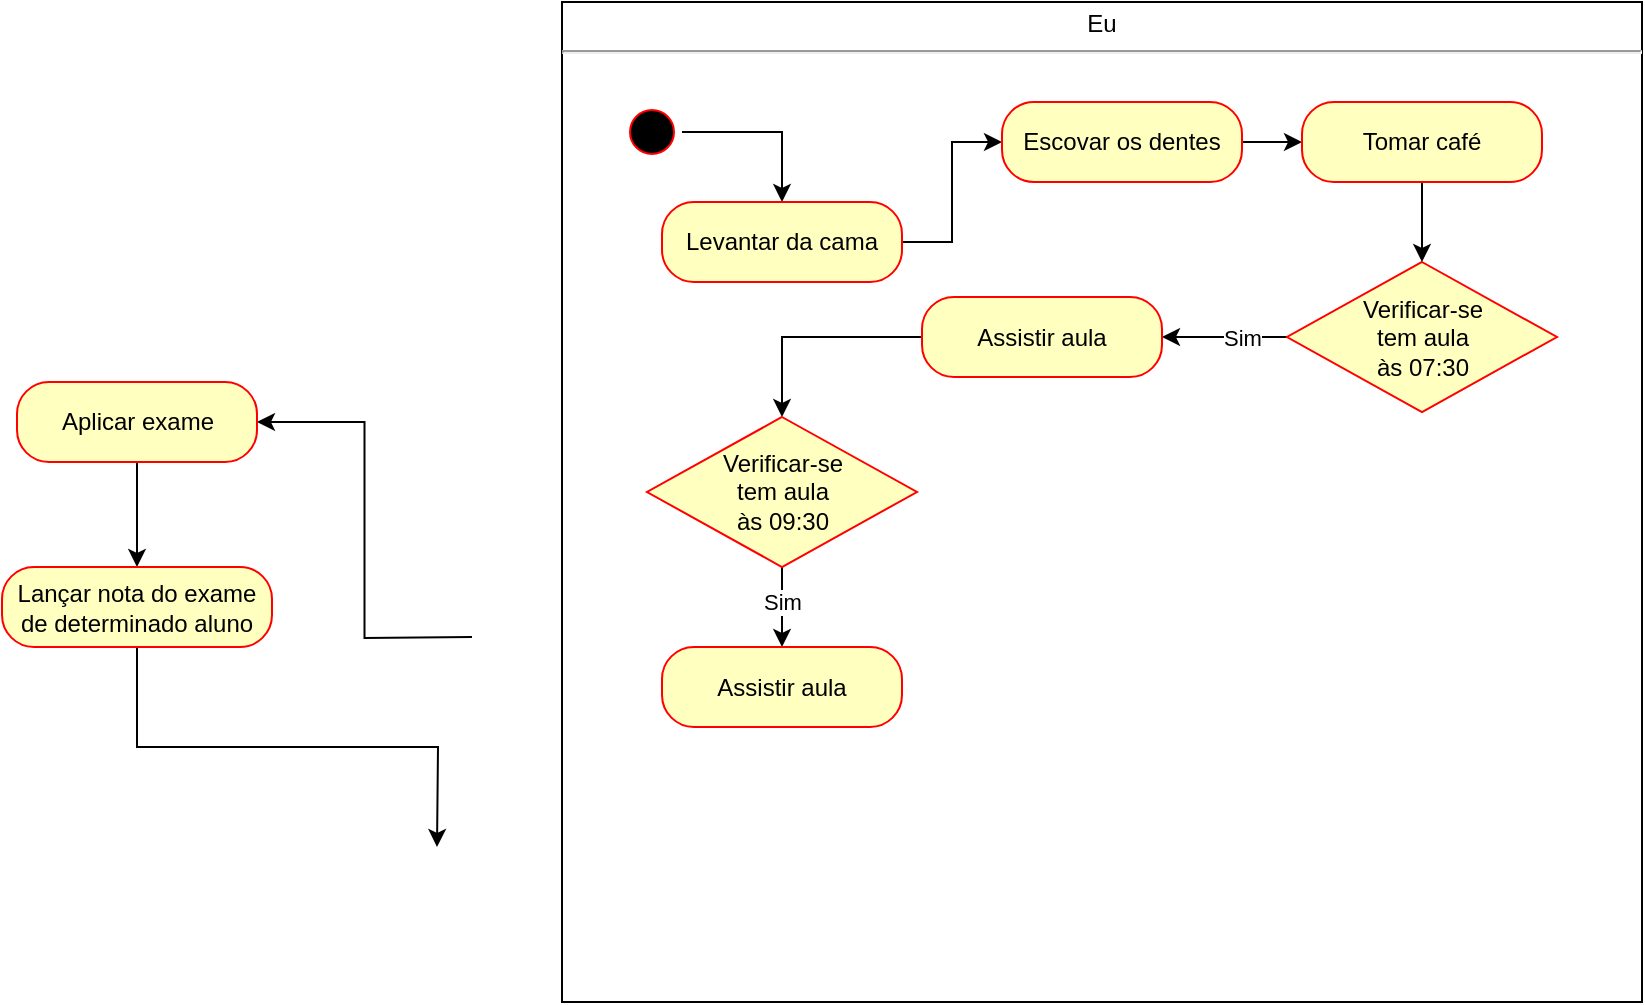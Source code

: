 <mxfile version="16.6.1" type="github">
  <diagram id="hG0S3P9mw6wppGRl6Zj7" name="Page-1">
    <mxGraphModel dx="723" dy="413" grid="1" gridSize="10" guides="1" tooltips="1" connect="1" arrows="1" fold="1" page="1" pageScale="1" pageWidth="1169" pageHeight="827" math="0" shadow="0">
      <root>
        <mxCell id="0" />
        <mxCell id="1" parent="0" />
        <mxCell id="IvriwTNXwanx6Q1rdoZe-1" value="&lt;p style=&quot;margin: 4px 0px 0px ; text-align: center&quot;&gt;Eu&lt;/p&gt;&lt;hr&gt;&lt;p style=&quot;margin: 0px ; margin-left: 8px&quot;&gt;&lt;br&gt;&lt;/p&gt;" style="verticalAlign=top;align=left;overflow=fill;fontSize=12;fontFamily=Helvetica;html=1;" vertex="1" parent="1">
          <mxGeometry x="480" y="300" width="540" height="500" as="geometry" />
        </mxCell>
        <mxCell id="IvriwTNXwanx6Q1rdoZe-3" style="edgeStyle=orthogonalEdgeStyle;rounded=0;orthogonalLoop=1;jettySize=auto;html=1;exitX=1;exitY=0.5;exitDx=0;exitDy=0;entryX=0.5;entryY=0;entryDx=0;entryDy=0;" edge="1" parent="1" source="IvriwTNXwanx6Q1rdoZe-4" target="IvriwTNXwanx6Q1rdoZe-8">
          <mxGeometry relative="1" as="geometry" />
        </mxCell>
        <mxCell id="IvriwTNXwanx6Q1rdoZe-4" value="" style="ellipse;html=1;shape=startState;fillColor=#000000;strokeColor=#ff0000;" vertex="1" parent="1">
          <mxGeometry x="510" y="350" width="30" height="30" as="geometry" />
        </mxCell>
        <mxCell id="IvriwTNXwanx6Q1rdoZe-38" style="edgeStyle=orthogonalEdgeStyle;rounded=0;orthogonalLoop=1;jettySize=auto;html=1;exitX=1;exitY=0.5;exitDx=0;exitDy=0;entryX=0;entryY=0.5;entryDx=0;entryDy=0;" edge="1" parent="1" source="IvriwTNXwanx6Q1rdoZe-8" target="IvriwTNXwanx6Q1rdoZe-36">
          <mxGeometry relative="1" as="geometry" />
        </mxCell>
        <mxCell id="IvriwTNXwanx6Q1rdoZe-8" value="Levantar da cama" style="rounded=1;whiteSpace=wrap;html=1;arcSize=40;fontColor=#000000;fillColor=#ffffc0;strokeColor=#ff0000;" vertex="1" parent="1">
          <mxGeometry x="530" y="400" width="120" height="40" as="geometry" />
        </mxCell>
        <mxCell id="IvriwTNXwanx6Q1rdoZe-15" style="edgeStyle=orthogonalEdgeStyle;rounded=0;orthogonalLoop=1;jettySize=auto;html=1;exitX=0;exitY=0.5;exitDx=0;exitDy=0;entryX=1;entryY=0.5;entryDx=0;entryDy=0;" edge="1" parent="1" target="IvriwTNXwanx6Q1rdoZe-26">
          <mxGeometry relative="1" as="geometry">
            <mxPoint x="435" y="617.5" as="sourcePoint" />
          </mxGeometry>
        </mxCell>
        <mxCell id="IvriwTNXwanx6Q1rdoZe-25" style="edgeStyle=orthogonalEdgeStyle;rounded=0;orthogonalLoop=1;jettySize=auto;html=1;exitX=0.5;exitY=1;exitDx=0;exitDy=0;entryX=0.5;entryY=0;entryDx=0;entryDy=0;" edge="1" parent="1" source="IvriwTNXwanx6Q1rdoZe-26" target="IvriwTNXwanx6Q1rdoZe-28">
          <mxGeometry relative="1" as="geometry" />
        </mxCell>
        <mxCell id="IvriwTNXwanx6Q1rdoZe-26" value="Aplicar exame" style="rounded=1;whiteSpace=wrap;html=1;arcSize=40;fontColor=#000000;fillColor=#ffffc0;strokeColor=#ff0000;" vertex="1" parent="1">
          <mxGeometry x="207.5" y="490" width="120" height="40" as="geometry" />
        </mxCell>
        <mxCell id="IvriwTNXwanx6Q1rdoZe-27" style="edgeStyle=orthogonalEdgeStyle;rounded=0;orthogonalLoop=1;jettySize=auto;html=1;exitX=0.5;exitY=1;exitDx=0;exitDy=0;entryX=0;entryY=0.5;entryDx=0;entryDy=0;" edge="1" parent="1" source="IvriwTNXwanx6Q1rdoZe-28">
          <mxGeometry relative="1" as="geometry">
            <mxPoint x="417.5" y="722.5" as="targetPoint" />
          </mxGeometry>
        </mxCell>
        <mxCell id="IvriwTNXwanx6Q1rdoZe-28" value="Lançar nota do exame de determinado aluno" style="rounded=1;whiteSpace=wrap;html=1;arcSize=40;fontColor=#000000;fillColor=#ffffc0;strokeColor=#ff0000;" vertex="1" parent="1">
          <mxGeometry x="200" y="582.5" width="135" height="40" as="geometry" />
        </mxCell>
        <mxCell id="IvriwTNXwanx6Q1rdoZe-45" style="edgeStyle=orthogonalEdgeStyle;rounded=0;orthogonalLoop=1;jettySize=auto;html=1;exitX=0;exitY=0.5;exitDx=0;exitDy=0;entryX=1;entryY=0.5;entryDx=0;entryDy=0;" edge="1" parent="1" source="IvriwTNXwanx6Q1rdoZe-34" target="IvriwTNXwanx6Q1rdoZe-43">
          <mxGeometry relative="1" as="geometry" />
        </mxCell>
        <mxCell id="IvriwTNXwanx6Q1rdoZe-47" value="Sim" style="edgeLabel;html=1;align=center;verticalAlign=middle;resizable=0;points=[];" vertex="1" connectable="0" parent="IvriwTNXwanx6Q1rdoZe-45">
          <mxGeometry x="0.387" y="2" relative="1" as="geometry">
            <mxPoint x="21" y="-2" as="offset" />
          </mxGeometry>
        </mxCell>
        <mxCell id="IvriwTNXwanx6Q1rdoZe-34" value="Verificar-se &lt;br&gt;tem aula&lt;br&gt;às 07:30" style="rhombus;whiteSpace=wrap;html=1;fillColor=#ffffc0;strokeColor=#ff0000;" vertex="1" parent="1">
          <mxGeometry x="842.5" y="430" width="135" height="75" as="geometry" />
        </mxCell>
        <mxCell id="IvriwTNXwanx6Q1rdoZe-44" style="edgeStyle=orthogonalEdgeStyle;rounded=0;orthogonalLoop=1;jettySize=auto;html=1;exitX=1;exitY=0.5;exitDx=0;exitDy=0;entryX=0;entryY=0.5;entryDx=0;entryDy=0;" edge="1" parent="1" source="IvriwTNXwanx6Q1rdoZe-36" target="IvriwTNXwanx6Q1rdoZe-39">
          <mxGeometry relative="1" as="geometry" />
        </mxCell>
        <mxCell id="IvriwTNXwanx6Q1rdoZe-36" value="Escovar os dentes" style="rounded=1;whiteSpace=wrap;html=1;arcSize=40;fontColor=#000000;fillColor=#ffffc0;strokeColor=#ff0000;" vertex="1" parent="1">
          <mxGeometry x="700" y="350" width="120" height="40" as="geometry" />
        </mxCell>
        <mxCell id="IvriwTNXwanx6Q1rdoZe-41" style="edgeStyle=orthogonalEdgeStyle;rounded=0;orthogonalLoop=1;jettySize=auto;html=1;exitX=0.5;exitY=1;exitDx=0;exitDy=0;entryX=0.5;entryY=0;entryDx=0;entryDy=0;" edge="1" parent="1" source="IvriwTNXwanx6Q1rdoZe-39" target="IvriwTNXwanx6Q1rdoZe-34">
          <mxGeometry relative="1" as="geometry" />
        </mxCell>
        <mxCell id="IvriwTNXwanx6Q1rdoZe-39" value="Tomar café" style="rounded=1;whiteSpace=wrap;html=1;arcSize=40;fontColor=#000000;fillColor=#ffffc0;strokeColor=#ff0000;" vertex="1" parent="1">
          <mxGeometry x="850" y="350" width="120" height="40" as="geometry" />
        </mxCell>
        <mxCell id="IvriwTNXwanx6Q1rdoZe-49" style="edgeStyle=orthogonalEdgeStyle;rounded=0;orthogonalLoop=1;jettySize=auto;html=1;exitX=0;exitY=0.5;exitDx=0;exitDy=0;entryX=0.5;entryY=0;entryDx=0;entryDy=0;" edge="1" parent="1" source="IvriwTNXwanx6Q1rdoZe-43" target="IvriwTNXwanx6Q1rdoZe-48">
          <mxGeometry relative="1" as="geometry" />
        </mxCell>
        <mxCell id="IvriwTNXwanx6Q1rdoZe-43" value="Assistir aula" style="rounded=1;whiteSpace=wrap;html=1;arcSize=40;fontColor=#000000;fillColor=#ffffc0;strokeColor=#ff0000;" vertex="1" parent="1">
          <mxGeometry x="660" y="447.5" width="120" height="40" as="geometry" />
        </mxCell>
        <mxCell id="IvriwTNXwanx6Q1rdoZe-52" style="edgeStyle=orthogonalEdgeStyle;rounded=0;orthogonalLoop=1;jettySize=auto;html=1;exitX=0.5;exitY=1;exitDx=0;exitDy=0;entryX=0.5;entryY=0;entryDx=0;entryDy=0;" edge="1" parent="1" source="IvriwTNXwanx6Q1rdoZe-48" target="IvriwTNXwanx6Q1rdoZe-51">
          <mxGeometry relative="1" as="geometry">
            <Array as="points">
              <mxPoint x="590" y="590" />
              <mxPoint x="590" y="590" />
            </Array>
          </mxGeometry>
        </mxCell>
        <mxCell id="IvriwTNXwanx6Q1rdoZe-53" value="Sim" style="edgeLabel;html=1;align=center;verticalAlign=middle;resizable=0;points=[];" vertex="1" connectable="0" parent="IvriwTNXwanx6Q1rdoZe-52">
          <mxGeometry x="-0.752" y="2" relative="1" as="geometry">
            <mxPoint x="-2" y="12" as="offset" />
          </mxGeometry>
        </mxCell>
        <mxCell id="IvriwTNXwanx6Q1rdoZe-48" value="Verificar-se &lt;br&gt;tem aula&lt;br&gt;às 09:30" style="rhombus;whiteSpace=wrap;html=1;fillColor=#ffffc0;strokeColor=#ff0000;" vertex="1" parent="1">
          <mxGeometry x="522.5" y="507.5" width="135" height="75" as="geometry" />
        </mxCell>
        <mxCell id="IvriwTNXwanx6Q1rdoZe-51" value="Assistir aula" style="rounded=1;whiteSpace=wrap;html=1;arcSize=40;fontColor=#000000;fillColor=#ffffc0;strokeColor=#ff0000;" vertex="1" parent="1">
          <mxGeometry x="530" y="622.5" width="120" height="40" as="geometry" />
        </mxCell>
      </root>
    </mxGraphModel>
  </diagram>
</mxfile>
